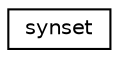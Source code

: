 digraph "Graphical Class Hierarchy"
{
  edge [fontname="Helvetica",fontsize="10",labelfontname="Helvetica",labelfontsize="10"];
  node [fontname="Helvetica",fontsize="10",shape=record];
  rankdir="LR";
  Node1 [label="synset",height=0.2,width=0.4,color="black", fillcolor="white", style="filled",URL="$structsynset.html"];
}
